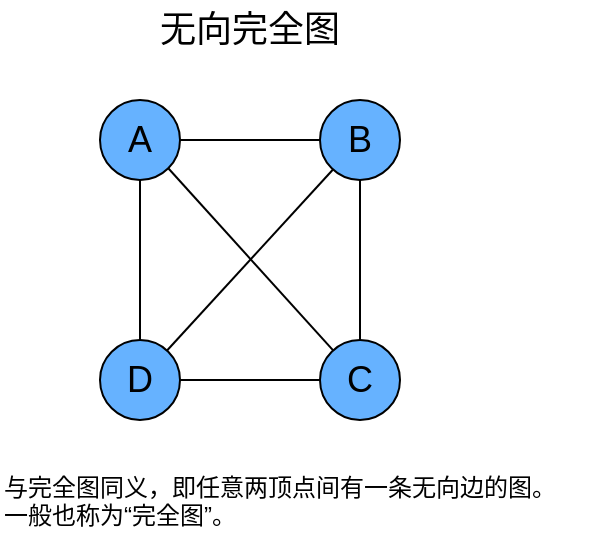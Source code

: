 <mxfile version="26.2.14">
  <diagram name="第 1 页" id="VVx7Y1RHbkFC_Rdken4W">
    <mxGraphModel dx="853" dy="611" grid="1" gridSize="10" guides="1" tooltips="1" connect="1" arrows="1" fold="1" page="1" pageScale="1" pageWidth="827" pageHeight="1169" math="0" shadow="0">
      <root>
        <mxCell id="0" />
        <mxCell id="1" parent="0" />
        <mxCell id="vhA4C1E7xXfkto9kJgXZ-3" value="" style="rounded=0;orthogonalLoop=1;jettySize=auto;html=1;endArrow=none;startFill=0;" parent="1" source="vhA4C1E7xXfkto9kJgXZ-1" target="vhA4C1E7xXfkto9kJgXZ-2" edge="1">
          <mxGeometry relative="1" as="geometry" />
        </mxCell>
        <mxCell id="vhA4C1E7xXfkto9kJgXZ-7" value="" style="edgeStyle=none;rounded=0;orthogonalLoop=1;jettySize=auto;html=1;endArrow=none;startFill=0;" parent="1" source="vhA4C1E7xXfkto9kJgXZ-1" target="vhA4C1E7xXfkto9kJgXZ-6" edge="1">
          <mxGeometry relative="1" as="geometry" />
        </mxCell>
        <mxCell id="vhA4C1E7xXfkto9kJgXZ-12" style="edgeStyle=none;rounded=0;orthogonalLoop=1;jettySize=auto;html=1;exitX=1;exitY=1;exitDx=0;exitDy=0;endArrow=none;startFill=0;" parent="1" source="vhA4C1E7xXfkto9kJgXZ-1" target="vhA4C1E7xXfkto9kJgXZ-10" edge="1">
          <mxGeometry relative="1" as="geometry" />
        </mxCell>
        <mxCell id="vhA4C1E7xXfkto9kJgXZ-1" value="&lt;font style=&quot;color: rgb(0, 0, 0); font-size: 18px;&quot;&gt;A&lt;/font&gt;" style="ellipse;whiteSpace=wrap;html=1;aspect=fixed;fillColor=#66B2FF;" parent="1" vertex="1">
          <mxGeometry x="110" y="140" width="40" height="40" as="geometry" />
        </mxCell>
        <mxCell id="vhA4C1E7xXfkto9kJgXZ-5" value="" style="edgeStyle=orthogonalEdgeStyle;rounded=0;orthogonalLoop=1;jettySize=auto;html=1;endArrow=none;startFill=0;" parent="1" source="vhA4C1E7xXfkto9kJgXZ-2" target="vhA4C1E7xXfkto9kJgXZ-10" edge="1">
          <mxGeometry relative="1" as="geometry">
            <mxPoint x="330" y="160" as="targetPoint" />
            <Array as="points">
              <mxPoint x="250" y="160" />
            </Array>
          </mxGeometry>
        </mxCell>
        <mxCell id="vhA4C1E7xXfkto9kJgXZ-13" style="edgeStyle=none;rounded=0;orthogonalLoop=1;jettySize=auto;html=1;endArrow=none;startFill=0;" parent="1" source="vhA4C1E7xXfkto9kJgXZ-2" target="vhA4C1E7xXfkto9kJgXZ-6" edge="1">
          <mxGeometry relative="1" as="geometry" />
        </mxCell>
        <mxCell id="vhA4C1E7xXfkto9kJgXZ-2" value="&lt;font style=&quot;color: rgb(0, 0, 0); font-size: 18px;&quot;&gt;B&lt;/font&gt;" style="ellipse;whiteSpace=wrap;html=1;aspect=fixed;fillColor=#66B2FF;" parent="1" vertex="1">
          <mxGeometry x="220" y="140" width="40" height="40" as="geometry" />
        </mxCell>
        <mxCell id="vhA4C1E7xXfkto9kJgXZ-11" value="" style="edgeStyle=none;rounded=0;orthogonalLoop=1;jettySize=auto;html=1;endArrow=none;startFill=0;" parent="1" source="vhA4C1E7xXfkto9kJgXZ-6" target="vhA4C1E7xXfkto9kJgXZ-10" edge="1">
          <mxGeometry relative="1" as="geometry" />
        </mxCell>
        <mxCell id="vhA4C1E7xXfkto9kJgXZ-6" value="&lt;font style=&quot;color: rgb(0, 0, 0); font-size: 18px;&quot;&gt;D&lt;/font&gt;" style="ellipse;whiteSpace=wrap;html=1;aspect=fixed;fillColor=#66B2FF;" parent="1" vertex="1">
          <mxGeometry x="110" y="260" width="40" height="40" as="geometry" />
        </mxCell>
        <mxCell id="vhA4C1E7xXfkto9kJgXZ-10" value="&lt;font style=&quot;color: rgb(0, 0, 0); font-size: 18px;&quot;&gt;C&lt;/font&gt;" style="ellipse;whiteSpace=wrap;html=1;aspect=fixed;fillColor=#66B2FF;" parent="1" vertex="1">
          <mxGeometry x="220" y="260" width="40" height="40" as="geometry" />
        </mxCell>
        <mxCell id="vhA4C1E7xXfkto9kJgXZ-14" value="&lt;font style=&quot;font-size: 18px;&quot;&gt;无向完全图&lt;/font&gt;" style="text;html=1;align=center;verticalAlign=middle;whiteSpace=wrap;rounded=0;" parent="1" vertex="1">
          <mxGeometry x="120" y="90" width="130" height="30" as="geometry" />
        </mxCell>
        <mxCell id="K2egWR3tbRN86YanFWlz-1" value="与完全图同义，即任意两顶点间有一条无向边的图。&#xa;一般也称为“完全图”。" style="text;whiteSpace=wrap;" parent="1" vertex="1">
          <mxGeometry x="60" y="320" width="300" height="40" as="geometry" />
        </mxCell>
      </root>
    </mxGraphModel>
  </diagram>
</mxfile>
